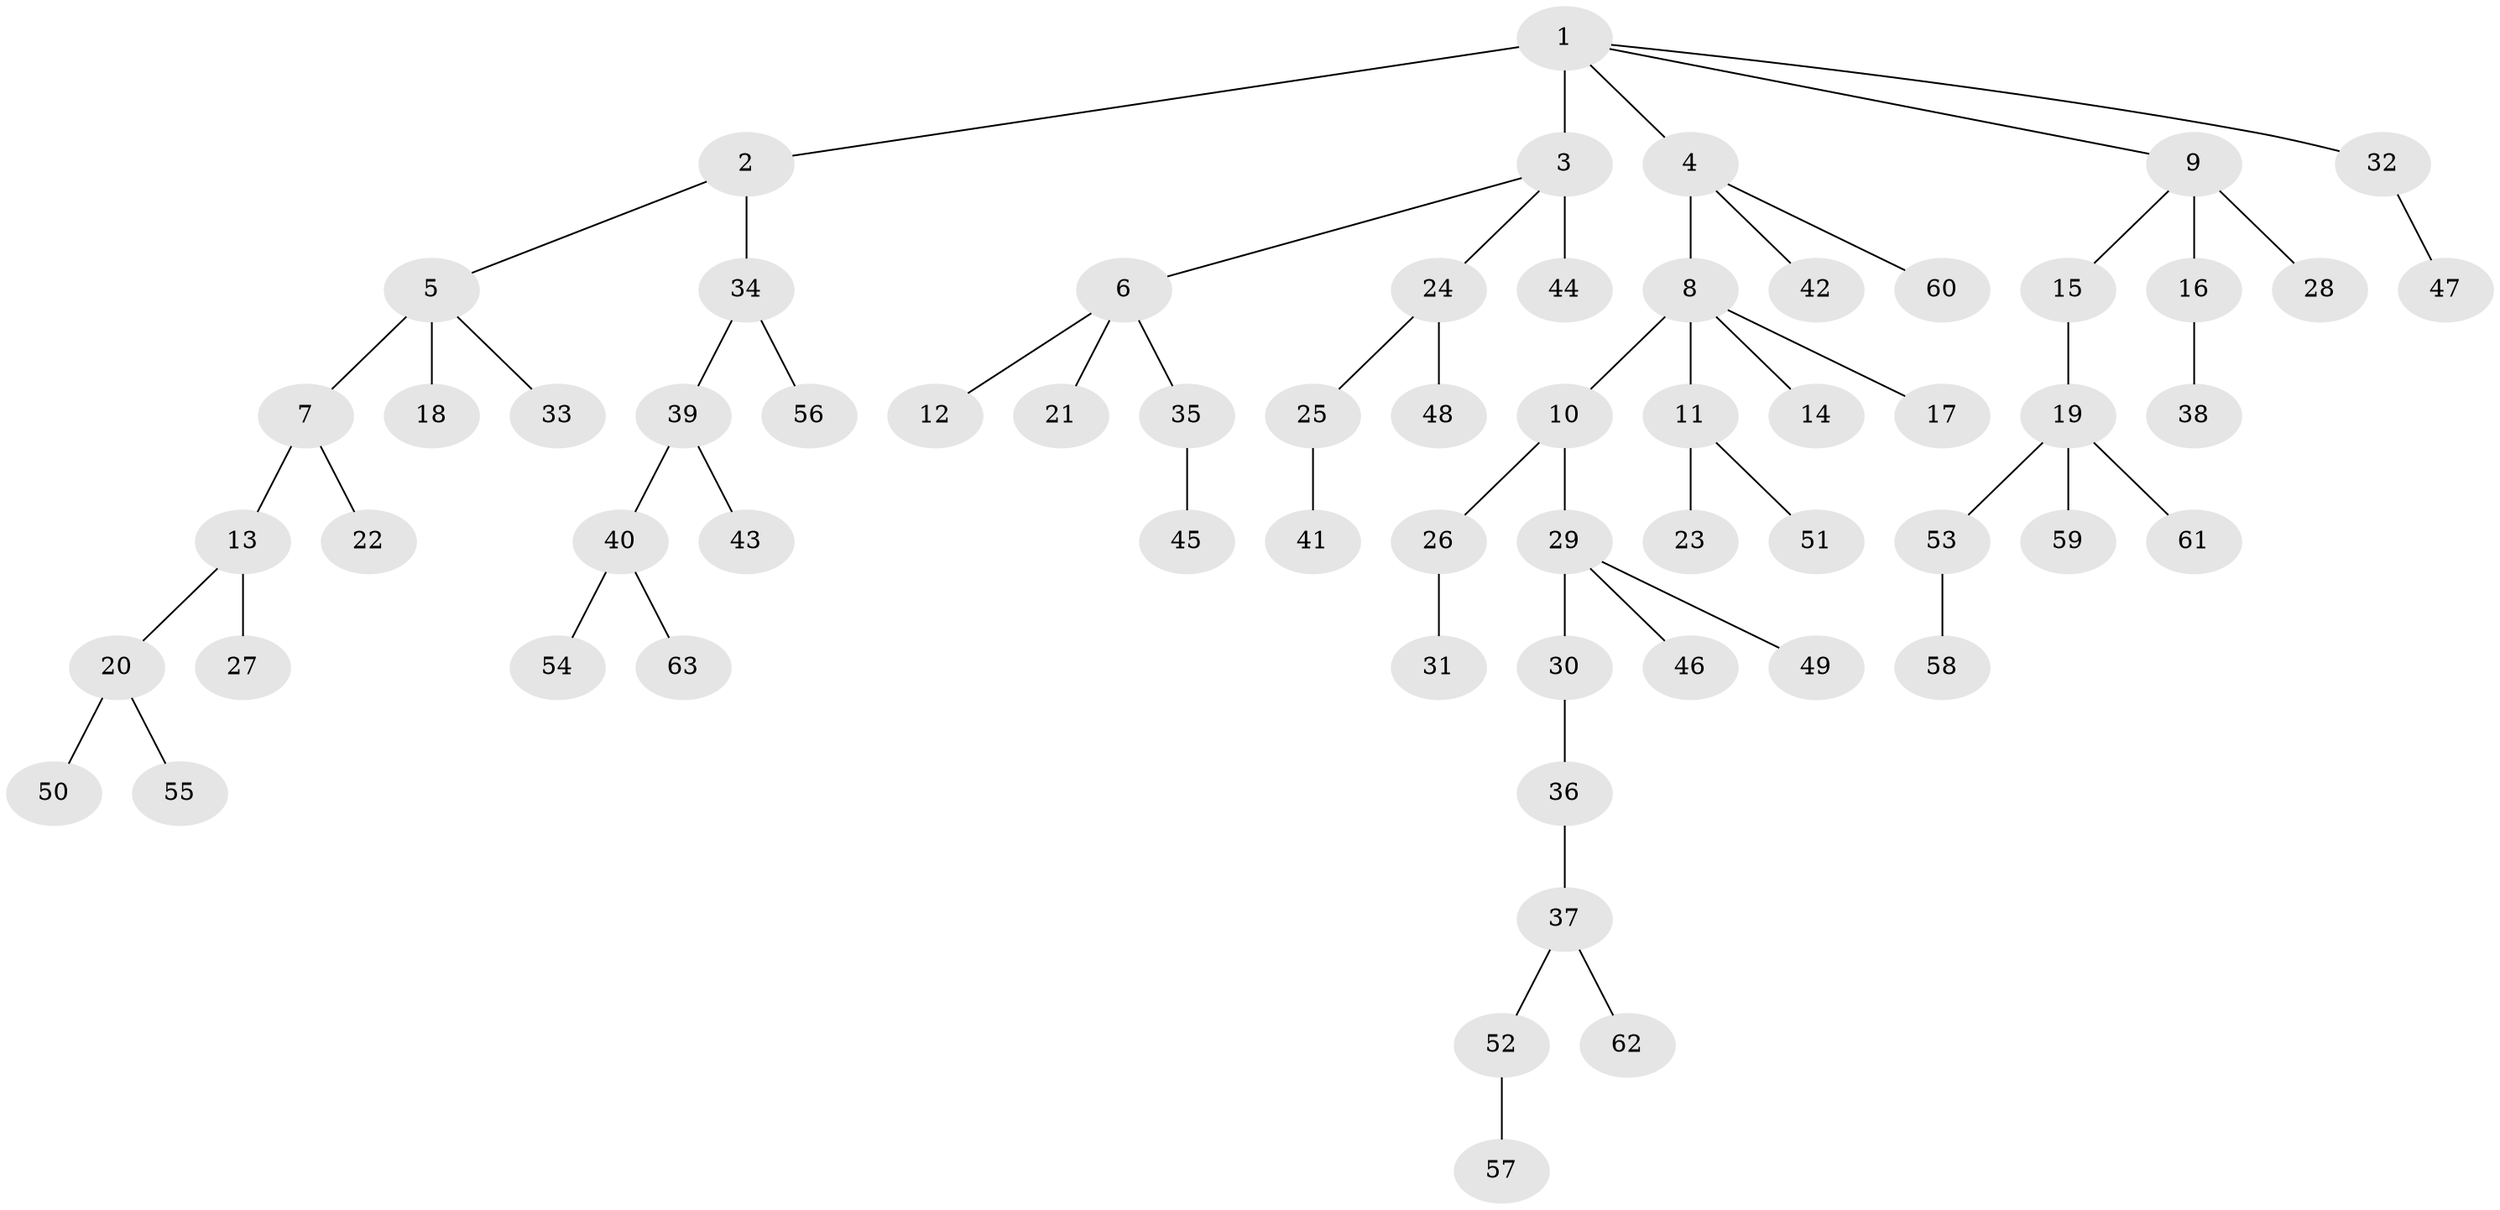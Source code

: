 // original degree distribution, {8: 0.016260162601626018, 4: 0.06504065040650407, 3: 0.13008130081300814, 5: 0.032520325203252036, 6: 0.016260162601626018, 2: 0.2032520325203252, 1: 0.5365853658536586}
// Generated by graph-tools (version 1.1) at 2025/37/03/09/25 02:37:06]
// undirected, 63 vertices, 62 edges
graph export_dot {
graph [start="1"]
  node [color=gray90,style=filled];
  1;
  2;
  3;
  4;
  5;
  6;
  7;
  8;
  9;
  10;
  11;
  12;
  13;
  14;
  15;
  16;
  17;
  18;
  19;
  20;
  21;
  22;
  23;
  24;
  25;
  26;
  27;
  28;
  29;
  30;
  31;
  32;
  33;
  34;
  35;
  36;
  37;
  38;
  39;
  40;
  41;
  42;
  43;
  44;
  45;
  46;
  47;
  48;
  49;
  50;
  51;
  52;
  53;
  54;
  55;
  56;
  57;
  58;
  59;
  60;
  61;
  62;
  63;
  1 -- 2 [weight=1.0];
  1 -- 3 [weight=3.0];
  1 -- 4 [weight=1.0];
  1 -- 9 [weight=1.0];
  1 -- 32 [weight=1.0];
  2 -- 5 [weight=1.0];
  2 -- 34 [weight=1.0];
  3 -- 6 [weight=1.0];
  3 -- 24 [weight=1.0];
  3 -- 44 [weight=1.0];
  4 -- 8 [weight=1.0];
  4 -- 42 [weight=1.0];
  4 -- 60 [weight=1.0];
  5 -- 7 [weight=2.0];
  5 -- 18 [weight=1.0];
  5 -- 33 [weight=1.0];
  6 -- 12 [weight=1.0];
  6 -- 21 [weight=1.0];
  6 -- 35 [weight=1.0];
  7 -- 13 [weight=1.0];
  7 -- 22 [weight=1.0];
  8 -- 10 [weight=1.0];
  8 -- 11 [weight=1.0];
  8 -- 14 [weight=3.0];
  8 -- 17 [weight=1.0];
  9 -- 15 [weight=1.0];
  9 -- 16 [weight=1.0];
  9 -- 28 [weight=2.0];
  10 -- 26 [weight=1.0];
  10 -- 29 [weight=1.0];
  11 -- 23 [weight=1.0];
  11 -- 51 [weight=1.0];
  13 -- 20 [weight=1.0];
  13 -- 27 [weight=2.0];
  15 -- 19 [weight=1.0];
  16 -- 38 [weight=1.0];
  19 -- 53 [weight=1.0];
  19 -- 59 [weight=1.0];
  19 -- 61 [weight=1.0];
  20 -- 50 [weight=1.0];
  20 -- 55 [weight=1.0];
  24 -- 25 [weight=1.0];
  24 -- 48 [weight=1.0];
  25 -- 41 [weight=1.0];
  26 -- 31 [weight=2.0];
  29 -- 30 [weight=1.0];
  29 -- 46 [weight=1.0];
  29 -- 49 [weight=1.0];
  30 -- 36 [weight=1.0];
  32 -- 47 [weight=1.0];
  34 -- 39 [weight=1.0];
  34 -- 56 [weight=1.0];
  35 -- 45 [weight=2.0];
  36 -- 37 [weight=1.0];
  37 -- 52 [weight=1.0];
  37 -- 62 [weight=1.0];
  39 -- 40 [weight=1.0];
  39 -- 43 [weight=1.0];
  40 -- 54 [weight=1.0];
  40 -- 63 [weight=1.0];
  52 -- 57 [weight=1.0];
  53 -- 58 [weight=1.0];
}
